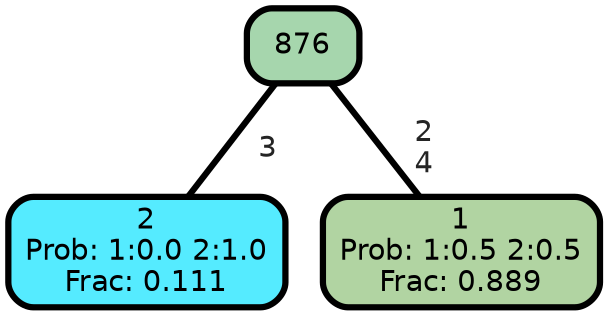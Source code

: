 graph Tree {
node [shape=box, style="filled, rounded",color="black",penwidth="3",fontcolor="black",                 fontname=helvetica] ;
graph [ranksep="0 equally", splines=straight,                 bgcolor=transparent, dpi=200] ;
edge [fontname=helvetica, fontweight=bold,fontcolor=grey14,color=black] ;
0 [label="2
Prob: 1:0.0 2:1.0
Frac: 0.111", fillcolor="#55ebff"] ;
1 [label="876", fillcolor="#a6d6ad"] ;
2 [label="1
Prob: 1:0.5 2:0.5
Frac: 0.889", fillcolor="#b1d4a2"] ;
1 -- 0 [label=" 3",penwidth=3] ;
1 -- 2 [label=" 2\n 4",penwidth=3] ;
{rank = same;}}